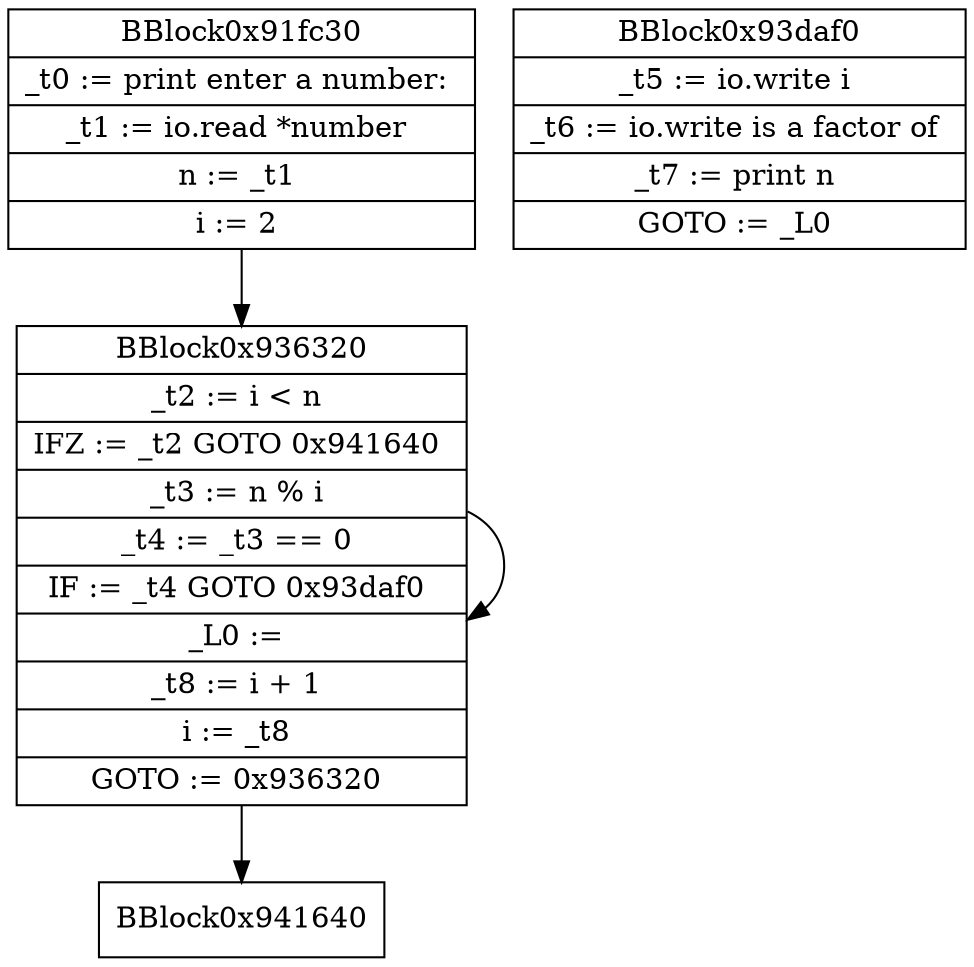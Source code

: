 digraph { 
node[shape=record]
BBlock0x91fc30 [label = "{<f0> BBlock0x91fc30|<f1> _t0 :=  print enter a number:  \n |<f2> _t1 :=  io.read *number  \n |<f3> n := _t1    \n |<f4> i := 2    \n }"];

BBlock0x91fc30 -> BBlock0x936320
BBlock0x936320 [label = "{<f0> BBlock0x936320|<f1> _t2 := i \< n  \n |<f2> IFZ := _t2 GOTO 0x941640  \n |<f3> _t3 := n % i  \n |<f4> _t4 := _t3 == 0  \n |<f5> IF := _t4 GOTO 0x93daf0  \n |<f6> _L0 :=     \n |<f7> _t8 := i + 1  \n |<f8> i := _t8    \n |<f9> GOTO :=  0x936320   \n }"];

BBlock0x936320 -> BBlock0x936320
BBlock0x936320 -> BBlock0x941640
BBlock0x93daf0 [label = "{<f0> BBlock0x93daf0|<f1> _t5 :=  io.write i  \n |<f2> _t6 :=  io.write  is a factor of   \n |<f3> _t7 :=  print n  \n |<f4> GOTO :=  _L0   \n }"];

BBlock0x941640 [label = "{<f0> BBlock0x941640}"];


}